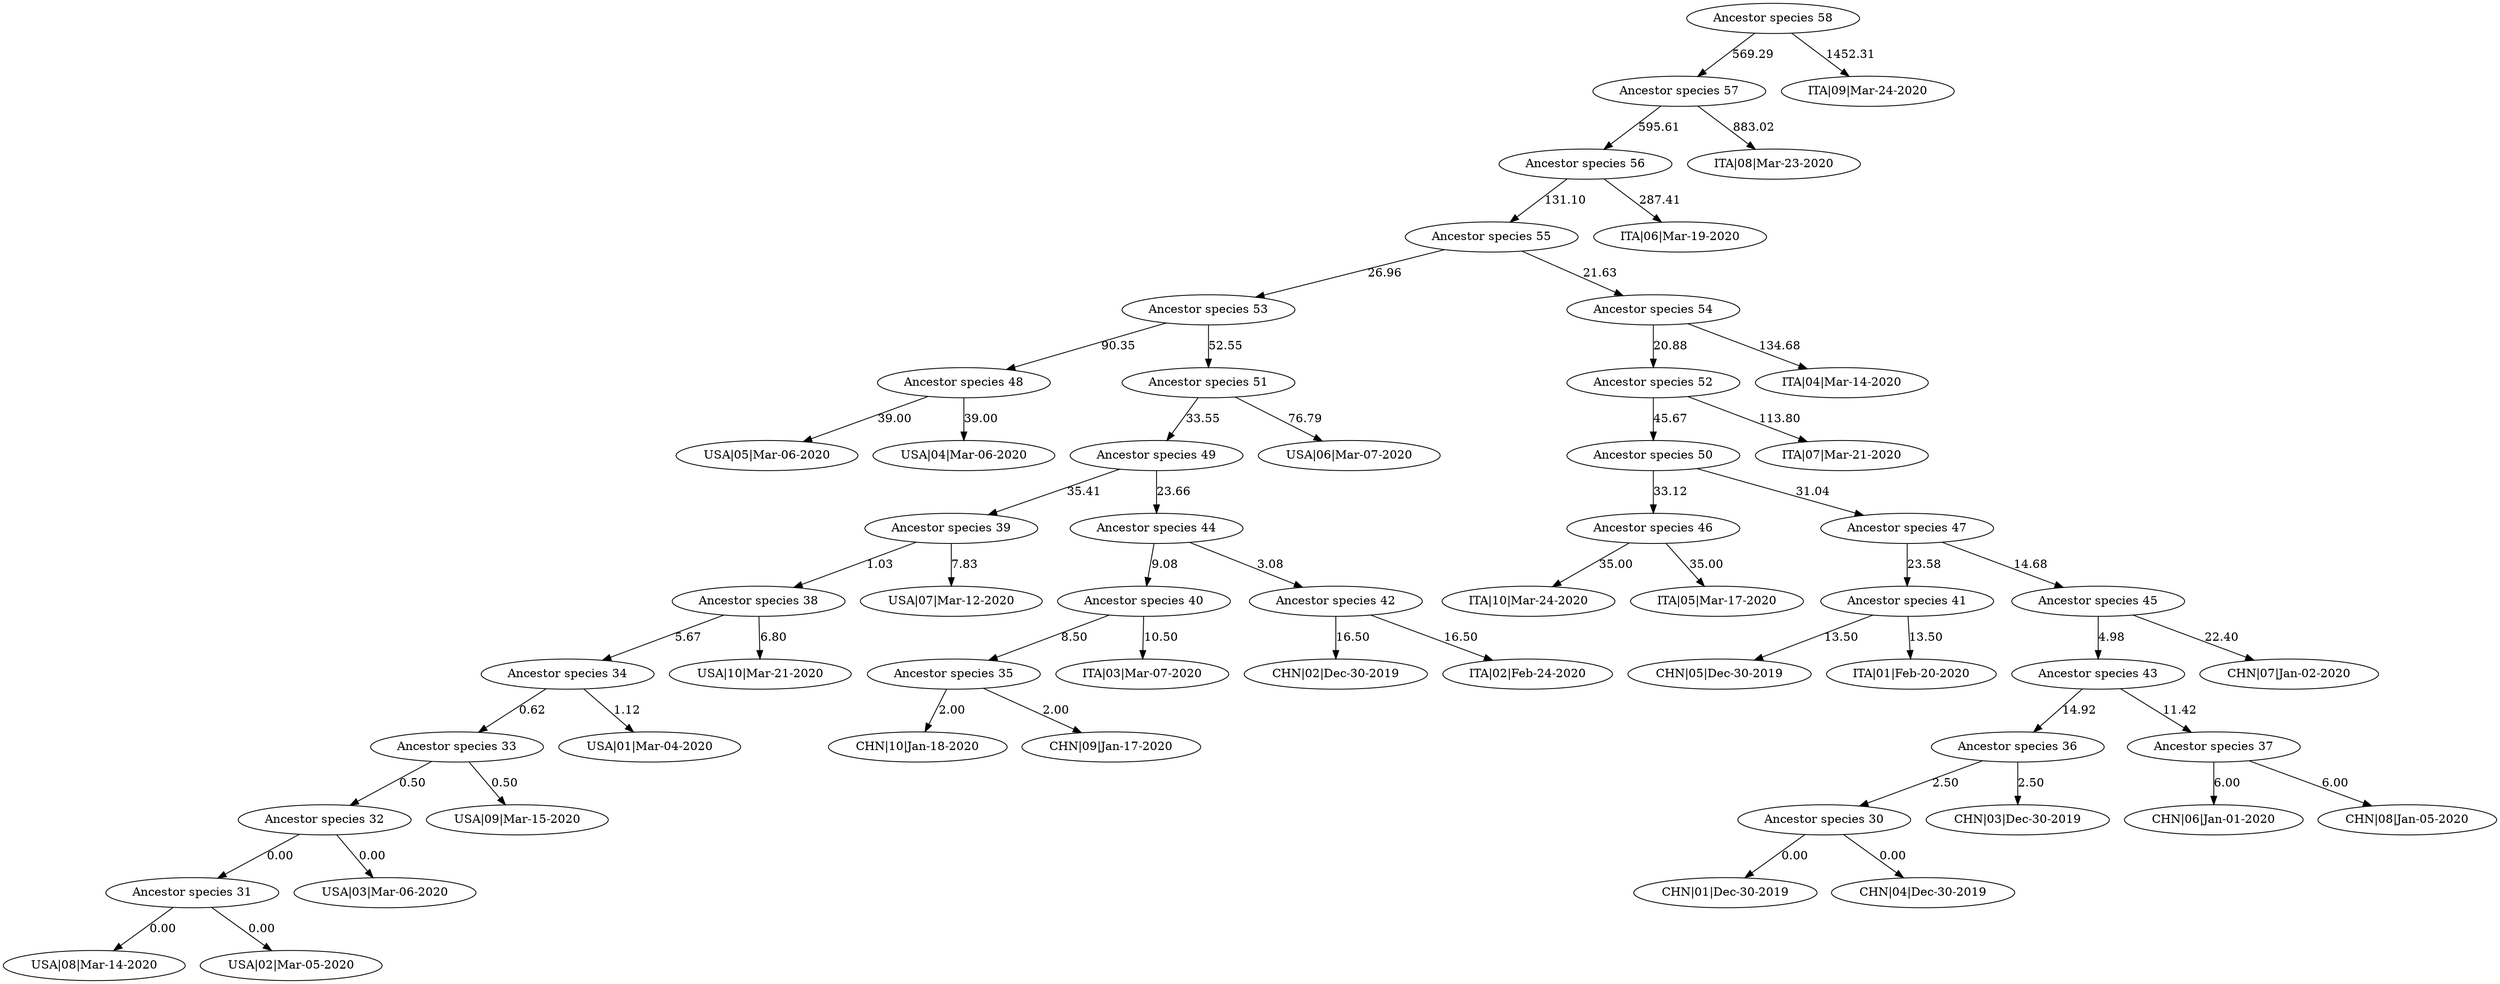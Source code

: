 strict digraph {
"Ancestor species 30"->"CHN|01|Dec-30-2019"[label = "0.00"]
"Ancestor species 30"->"CHN|04|Dec-30-2019"[label = "0.00"]
"Ancestor species 31"->"USA|08|Mar-14-2020"[label = "0.00"]
"Ancestor species 31"->"USA|02|Mar-05-2020"[label = "0.00"]
"Ancestor species 32"->"USA|03|Mar-06-2020"[label = "0.00"]
"Ancestor species 32"->"Ancestor species 31"[label = "0.00"]
"Ancestor species 33"->"USA|09|Mar-15-2020"[label = "0.50"]
"Ancestor species 33"->"Ancestor species 32"[label = "0.50"]
"Ancestor species 34"->"USA|01|Mar-04-2020"[label = "1.12"]
"Ancestor species 34"->"Ancestor species 33"[label = "0.62"]
"Ancestor species 35"->"CHN|10|Jan-18-2020"[label = "2.00"]
"Ancestor species 35"->"CHN|09|Jan-17-2020"[label = "2.00"]
"Ancestor species 36"->"CHN|03|Dec-30-2019"[label = "2.50"]
"Ancestor species 36"->"Ancestor species 30"[label = "2.50"]
"Ancestor species 37"->"CHN|06|Jan-01-2020"[label = "6.00"]
"Ancestor species 37"->"CHN|08|Jan-05-2020"[label = "6.00"]
"Ancestor species 38"->"USA|10|Mar-21-2020"[label = "6.80"]
"Ancestor species 38"->"Ancestor species 34"[label = "5.67"]
"Ancestor species 39"->"USA|07|Mar-12-2020"[label = "7.83"]
"Ancestor species 39"->"Ancestor species 38"[label = "1.03"]
"Ancestor species 40"->"ITA|03|Mar-07-2020"[label = "10.50"]
"Ancestor species 40"->"Ancestor species 35"[label = "8.50"]
"Ancestor species 41"->"CHN|05|Dec-30-2019"[label = "13.50"]
"Ancestor species 41"->"ITA|01|Feb-20-2020"[label = "13.50"]
"Ancestor species 42"->"CHN|02|Dec-30-2019"[label = "16.50"]
"Ancestor species 42"->"ITA|02|Feb-24-2020"[label = "16.50"]
"Ancestor species 43"->"Ancestor species 36"[label = "14.92"]
"Ancestor species 43"->"Ancestor species 37"[label = "11.42"]
"Ancestor species 44"->"Ancestor species 40"[label = "9.08"]
"Ancestor species 44"->"Ancestor species 42"[label = "3.08"]
"Ancestor species 45"->"CHN|07|Jan-02-2020"[label = "22.40"]
"Ancestor species 45"->"Ancestor species 43"[label = "4.98"]
"Ancestor species 46"->"ITA|10|Mar-24-2020"[label = "35.00"]
"Ancestor species 46"->"ITA|05|Mar-17-2020"[label = "35.00"]
"Ancestor species 47"->"Ancestor species 41"[label = "23.58"]
"Ancestor species 47"->"Ancestor species 45"[label = "14.68"]
"Ancestor species 48"->"USA|05|Mar-06-2020"[label = "39.00"]
"Ancestor species 48"->"USA|04|Mar-06-2020"[label = "39.00"]
"Ancestor species 49"->"Ancestor species 39"[label = "35.41"]
"Ancestor species 49"->"Ancestor species 44"[label = "23.66"]
"Ancestor species 50"->"Ancestor species 46"[label = "33.12"]
"Ancestor species 50"->"Ancestor species 47"[label = "31.04"]
"Ancestor species 51"->"USA|06|Mar-07-2020"[label = "76.79"]
"Ancestor species 51"->"Ancestor species 49"[label = "33.55"]
"Ancestor species 52"->"ITA|07|Mar-21-2020"[label = "113.80"]
"Ancestor species 52"->"Ancestor species 50"[label = "45.67"]
"Ancestor species 53"->"Ancestor species 48"[label = "90.35"]
"Ancestor species 53"->"Ancestor species 51"[label = "52.55"]
"Ancestor species 54"->"ITA|04|Mar-14-2020"[label = "134.68"]
"Ancestor species 54"->"Ancestor species 52"[label = "20.88"]
"Ancestor species 55"->"Ancestor species 53"[label = "26.96"]
"Ancestor species 55"->"Ancestor species 54"[label = "21.63"]
"Ancestor species 56"->"ITA|06|Mar-19-2020"[label = "287.41"]
"Ancestor species 56"->"Ancestor species 55"[label = "131.10"]
"Ancestor species 57"->"ITA|08|Mar-23-2020"[label = "883.02"]
"Ancestor species 57"->"Ancestor species 56"[label = "595.61"]
"Ancestor species 58"->"ITA|09|Mar-24-2020"[label = "1452.31"]
"Ancestor species 58"->"Ancestor species 57"[label = "569.29"]
}
